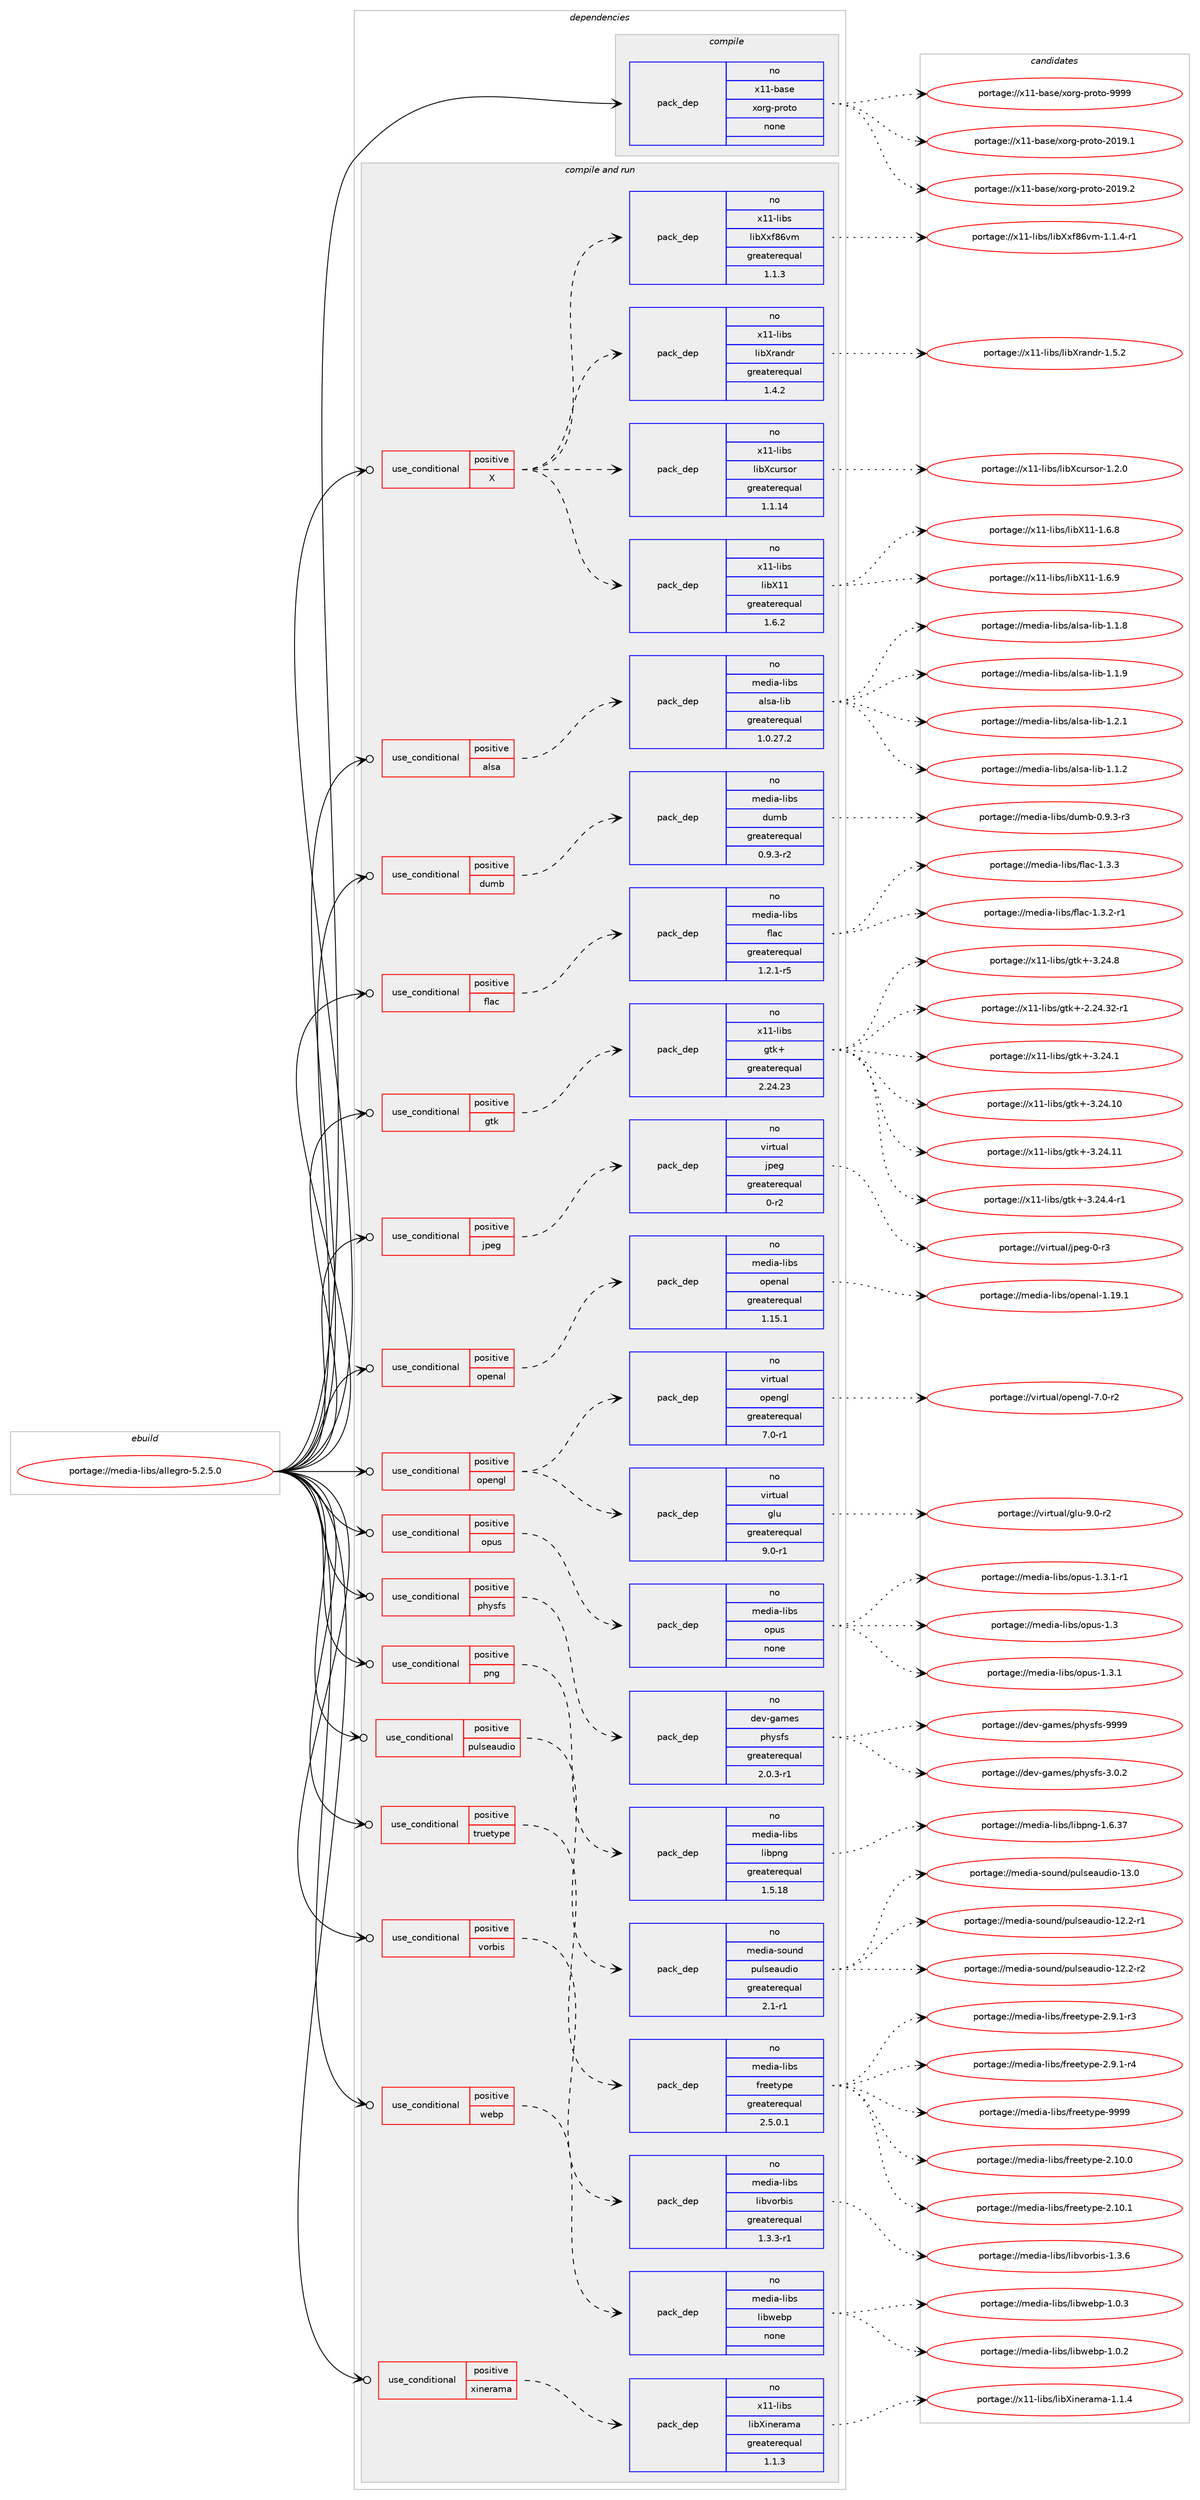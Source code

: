 digraph prolog {

# *************
# Graph options
# *************

newrank=true;
concentrate=true;
compound=true;
graph [rankdir=LR,fontname=Helvetica,fontsize=10,ranksep=1.5];#, ranksep=2.5, nodesep=0.2];
edge  [arrowhead=vee];
node  [fontname=Helvetica,fontsize=10];

# **********
# The ebuild
# **********

subgraph cluster_leftcol {
color=gray;
rank=same;
label=<<i>ebuild</i>>;
id [label="portage://media-libs/allegro-5.2.5.0", color=red, width=4, href="../media-libs/allegro-5.2.5.0.svg"];
}

# ****************
# The dependencies
# ****************

subgraph cluster_midcol {
color=gray;
label=<<i>dependencies</i>>;
subgraph cluster_compile {
fillcolor="#eeeeee";
style=filled;
label=<<i>compile</i>>;
subgraph pack232967 {
dependency317193 [label=<<TABLE BORDER="0" CELLBORDER="1" CELLSPACING="0" CELLPADDING="4" WIDTH="220"><TR><TD ROWSPAN="6" CELLPADDING="30">pack_dep</TD></TR><TR><TD WIDTH="110">no</TD></TR><TR><TD>x11-base</TD></TR><TR><TD>xorg-proto</TD></TR><TR><TD>none</TD></TR><TR><TD></TD></TR></TABLE>>, shape=none, color=blue];
}
id:e -> dependency317193:w [weight=20,style="solid",arrowhead="vee"];
}
subgraph cluster_compileandrun {
fillcolor="#eeeeee";
style=filled;
label=<<i>compile and run</i>>;
subgraph cond79116 {
dependency317194 [label=<<TABLE BORDER="0" CELLBORDER="1" CELLSPACING="0" CELLPADDING="4"><TR><TD ROWSPAN="3" CELLPADDING="10">use_conditional</TD></TR><TR><TD>positive</TD></TR><TR><TD>X</TD></TR></TABLE>>, shape=none, color=red];
subgraph pack232968 {
dependency317195 [label=<<TABLE BORDER="0" CELLBORDER="1" CELLSPACING="0" CELLPADDING="4" WIDTH="220"><TR><TD ROWSPAN="6" CELLPADDING="30">pack_dep</TD></TR><TR><TD WIDTH="110">no</TD></TR><TR><TD>x11-libs</TD></TR><TR><TD>libX11</TD></TR><TR><TD>greaterequal</TD></TR><TR><TD>1.6.2</TD></TR></TABLE>>, shape=none, color=blue];
}
dependency317194:e -> dependency317195:w [weight=20,style="dashed",arrowhead="vee"];
subgraph pack232969 {
dependency317196 [label=<<TABLE BORDER="0" CELLBORDER="1" CELLSPACING="0" CELLPADDING="4" WIDTH="220"><TR><TD ROWSPAN="6" CELLPADDING="30">pack_dep</TD></TR><TR><TD WIDTH="110">no</TD></TR><TR><TD>x11-libs</TD></TR><TR><TD>libXcursor</TD></TR><TR><TD>greaterequal</TD></TR><TR><TD>1.1.14</TD></TR></TABLE>>, shape=none, color=blue];
}
dependency317194:e -> dependency317196:w [weight=20,style="dashed",arrowhead="vee"];
subgraph pack232970 {
dependency317197 [label=<<TABLE BORDER="0" CELLBORDER="1" CELLSPACING="0" CELLPADDING="4" WIDTH="220"><TR><TD ROWSPAN="6" CELLPADDING="30">pack_dep</TD></TR><TR><TD WIDTH="110">no</TD></TR><TR><TD>x11-libs</TD></TR><TR><TD>libXrandr</TD></TR><TR><TD>greaterequal</TD></TR><TR><TD>1.4.2</TD></TR></TABLE>>, shape=none, color=blue];
}
dependency317194:e -> dependency317197:w [weight=20,style="dashed",arrowhead="vee"];
subgraph pack232971 {
dependency317198 [label=<<TABLE BORDER="0" CELLBORDER="1" CELLSPACING="0" CELLPADDING="4" WIDTH="220"><TR><TD ROWSPAN="6" CELLPADDING="30">pack_dep</TD></TR><TR><TD WIDTH="110">no</TD></TR><TR><TD>x11-libs</TD></TR><TR><TD>libXxf86vm</TD></TR><TR><TD>greaterequal</TD></TR><TR><TD>1.1.3</TD></TR></TABLE>>, shape=none, color=blue];
}
dependency317194:e -> dependency317198:w [weight=20,style="dashed",arrowhead="vee"];
}
id:e -> dependency317194:w [weight=20,style="solid",arrowhead="odotvee"];
subgraph cond79117 {
dependency317199 [label=<<TABLE BORDER="0" CELLBORDER="1" CELLSPACING="0" CELLPADDING="4"><TR><TD ROWSPAN="3" CELLPADDING="10">use_conditional</TD></TR><TR><TD>positive</TD></TR><TR><TD>alsa</TD></TR></TABLE>>, shape=none, color=red];
subgraph pack232972 {
dependency317200 [label=<<TABLE BORDER="0" CELLBORDER="1" CELLSPACING="0" CELLPADDING="4" WIDTH="220"><TR><TD ROWSPAN="6" CELLPADDING="30">pack_dep</TD></TR><TR><TD WIDTH="110">no</TD></TR><TR><TD>media-libs</TD></TR><TR><TD>alsa-lib</TD></TR><TR><TD>greaterequal</TD></TR><TR><TD>1.0.27.2</TD></TR></TABLE>>, shape=none, color=blue];
}
dependency317199:e -> dependency317200:w [weight=20,style="dashed",arrowhead="vee"];
}
id:e -> dependency317199:w [weight=20,style="solid",arrowhead="odotvee"];
subgraph cond79118 {
dependency317201 [label=<<TABLE BORDER="0" CELLBORDER="1" CELLSPACING="0" CELLPADDING="4"><TR><TD ROWSPAN="3" CELLPADDING="10">use_conditional</TD></TR><TR><TD>positive</TD></TR><TR><TD>dumb</TD></TR></TABLE>>, shape=none, color=red];
subgraph pack232973 {
dependency317202 [label=<<TABLE BORDER="0" CELLBORDER="1" CELLSPACING="0" CELLPADDING="4" WIDTH="220"><TR><TD ROWSPAN="6" CELLPADDING="30">pack_dep</TD></TR><TR><TD WIDTH="110">no</TD></TR><TR><TD>media-libs</TD></TR><TR><TD>dumb</TD></TR><TR><TD>greaterequal</TD></TR><TR><TD>0.9.3-r2</TD></TR></TABLE>>, shape=none, color=blue];
}
dependency317201:e -> dependency317202:w [weight=20,style="dashed",arrowhead="vee"];
}
id:e -> dependency317201:w [weight=20,style="solid",arrowhead="odotvee"];
subgraph cond79119 {
dependency317203 [label=<<TABLE BORDER="0" CELLBORDER="1" CELLSPACING="0" CELLPADDING="4"><TR><TD ROWSPAN="3" CELLPADDING="10">use_conditional</TD></TR><TR><TD>positive</TD></TR><TR><TD>flac</TD></TR></TABLE>>, shape=none, color=red];
subgraph pack232974 {
dependency317204 [label=<<TABLE BORDER="0" CELLBORDER="1" CELLSPACING="0" CELLPADDING="4" WIDTH="220"><TR><TD ROWSPAN="6" CELLPADDING="30">pack_dep</TD></TR><TR><TD WIDTH="110">no</TD></TR><TR><TD>media-libs</TD></TR><TR><TD>flac</TD></TR><TR><TD>greaterequal</TD></TR><TR><TD>1.2.1-r5</TD></TR></TABLE>>, shape=none, color=blue];
}
dependency317203:e -> dependency317204:w [weight=20,style="dashed",arrowhead="vee"];
}
id:e -> dependency317203:w [weight=20,style="solid",arrowhead="odotvee"];
subgraph cond79120 {
dependency317205 [label=<<TABLE BORDER="0" CELLBORDER="1" CELLSPACING="0" CELLPADDING="4"><TR><TD ROWSPAN="3" CELLPADDING="10">use_conditional</TD></TR><TR><TD>positive</TD></TR><TR><TD>gtk</TD></TR></TABLE>>, shape=none, color=red];
subgraph pack232975 {
dependency317206 [label=<<TABLE BORDER="0" CELLBORDER="1" CELLSPACING="0" CELLPADDING="4" WIDTH="220"><TR><TD ROWSPAN="6" CELLPADDING="30">pack_dep</TD></TR><TR><TD WIDTH="110">no</TD></TR><TR><TD>x11-libs</TD></TR><TR><TD>gtk+</TD></TR><TR><TD>greaterequal</TD></TR><TR><TD>2.24.23</TD></TR></TABLE>>, shape=none, color=blue];
}
dependency317205:e -> dependency317206:w [weight=20,style="dashed",arrowhead="vee"];
}
id:e -> dependency317205:w [weight=20,style="solid",arrowhead="odotvee"];
subgraph cond79121 {
dependency317207 [label=<<TABLE BORDER="0" CELLBORDER="1" CELLSPACING="0" CELLPADDING="4"><TR><TD ROWSPAN="3" CELLPADDING="10">use_conditional</TD></TR><TR><TD>positive</TD></TR><TR><TD>jpeg</TD></TR></TABLE>>, shape=none, color=red];
subgraph pack232976 {
dependency317208 [label=<<TABLE BORDER="0" CELLBORDER="1" CELLSPACING="0" CELLPADDING="4" WIDTH="220"><TR><TD ROWSPAN="6" CELLPADDING="30">pack_dep</TD></TR><TR><TD WIDTH="110">no</TD></TR><TR><TD>virtual</TD></TR><TR><TD>jpeg</TD></TR><TR><TD>greaterequal</TD></TR><TR><TD>0-r2</TD></TR></TABLE>>, shape=none, color=blue];
}
dependency317207:e -> dependency317208:w [weight=20,style="dashed",arrowhead="vee"];
}
id:e -> dependency317207:w [weight=20,style="solid",arrowhead="odotvee"];
subgraph cond79122 {
dependency317209 [label=<<TABLE BORDER="0" CELLBORDER="1" CELLSPACING="0" CELLPADDING="4"><TR><TD ROWSPAN="3" CELLPADDING="10">use_conditional</TD></TR><TR><TD>positive</TD></TR><TR><TD>openal</TD></TR></TABLE>>, shape=none, color=red];
subgraph pack232977 {
dependency317210 [label=<<TABLE BORDER="0" CELLBORDER="1" CELLSPACING="0" CELLPADDING="4" WIDTH="220"><TR><TD ROWSPAN="6" CELLPADDING="30">pack_dep</TD></TR><TR><TD WIDTH="110">no</TD></TR><TR><TD>media-libs</TD></TR><TR><TD>openal</TD></TR><TR><TD>greaterequal</TD></TR><TR><TD>1.15.1</TD></TR></TABLE>>, shape=none, color=blue];
}
dependency317209:e -> dependency317210:w [weight=20,style="dashed",arrowhead="vee"];
}
id:e -> dependency317209:w [weight=20,style="solid",arrowhead="odotvee"];
subgraph cond79123 {
dependency317211 [label=<<TABLE BORDER="0" CELLBORDER="1" CELLSPACING="0" CELLPADDING="4"><TR><TD ROWSPAN="3" CELLPADDING="10">use_conditional</TD></TR><TR><TD>positive</TD></TR><TR><TD>opengl</TD></TR></TABLE>>, shape=none, color=red];
subgraph pack232978 {
dependency317212 [label=<<TABLE BORDER="0" CELLBORDER="1" CELLSPACING="0" CELLPADDING="4" WIDTH="220"><TR><TD ROWSPAN="6" CELLPADDING="30">pack_dep</TD></TR><TR><TD WIDTH="110">no</TD></TR><TR><TD>virtual</TD></TR><TR><TD>glu</TD></TR><TR><TD>greaterequal</TD></TR><TR><TD>9.0-r1</TD></TR></TABLE>>, shape=none, color=blue];
}
dependency317211:e -> dependency317212:w [weight=20,style="dashed",arrowhead="vee"];
subgraph pack232979 {
dependency317213 [label=<<TABLE BORDER="0" CELLBORDER="1" CELLSPACING="0" CELLPADDING="4" WIDTH="220"><TR><TD ROWSPAN="6" CELLPADDING="30">pack_dep</TD></TR><TR><TD WIDTH="110">no</TD></TR><TR><TD>virtual</TD></TR><TR><TD>opengl</TD></TR><TR><TD>greaterequal</TD></TR><TR><TD>7.0-r1</TD></TR></TABLE>>, shape=none, color=blue];
}
dependency317211:e -> dependency317213:w [weight=20,style="dashed",arrowhead="vee"];
}
id:e -> dependency317211:w [weight=20,style="solid",arrowhead="odotvee"];
subgraph cond79124 {
dependency317214 [label=<<TABLE BORDER="0" CELLBORDER="1" CELLSPACING="0" CELLPADDING="4"><TR><TD ROWSPAN="3" CELLPADDING="10">use_conditional</TD></TR><TR><TD>positive</TD></TR><TR><TD>opus</TD></TR></TABLE>>, shape=none, color=red];
subgraph pack232980 {
dependency317215 [label=<<TABLE BORDER="0" CELLBORDER="1" CELLSPACING="0" CELLPADDING="4" WIDTH="220"><TR><TD ROWSPAN="6" CELLPADDING="30">pack_dep</TD></TR><TR><TD WIDTH="110">no</TD></TR><TR><TD>media-libs</TD></TR><TR><TD>opus</TD></TR><TR><TD>none</TD></TR><TR><TD></TD></TR></TABLE>>, shape=none, color=blue];
}
dependency317214:e -> dependency317215:w [weight=20,style="dashed",arrowhead="vee"];
}
id:e -> dependency317214:w [weight=20,style="solid",arrowhead="odotvee"];
subgraph cond79125 {
dependency317216 [label=<<TABLE BORDER="0" CELLBORDER="1" CELLSPACING="0" CELLPADDING="4"><TR><TD ROWSPAN="3" CELLPADDING="10">use_conditional</TD></TR><TR><TD>positive</TD></TR><TR><TD>physfs</TD></TR></TABLE>>, shape=none, color=red];
subgraph pack232981 {
dependency317217 [label=<<TABLE BORDER="0" CELLBORDER="1" CELLSPACING="0" CELLPADDING="4" WIDTH="220"><TR><TD ROWSPAN="6" CELLPADDING="30">pack_dep</TD></TR><TR><TD WIDTH="110">no</TD></TR><TR><TD>dev-games</TD></TR><TR><TD>physfs</TD></TR><TR><TD>greaterequal</TD></TR><TR><TD>2.0.3-r1</TD></TR></TABLE>>, shape=none, color=blue];
}
dependency317216:e -> dependency317217:w [weight=20,style="dashed",arrowhead="vee"];
}
id:e -> dependency317216:w [weight=20,style="solid",arrowhead="odotvee"];
subgraph cond79126 {
dependency317218 [label=<<TABLE BORDER="0" CELLBORDER="1" CELLSPACING="0" CELLPADDING="4"><TR><TD ROWSPAN="3" CELLPADDING="10">use_conditional</TD></TR><TR><TD>positive</TD></TR><TR><TD>png</TD></TR></TABLE>>, shape=none, color=red];
subgraph pack232982 {
dependency317219 [label=<<TABLE BORDER="0" CELLBORDER="1" CELLSPACING="0" CELLPADDING="4" WIDTH="220"><TR><TD ROWSPAN="6" CELLPADDING="30">pack_dep</TD></TR><TR><TD WIDTH="110">no</TD></TR><TR><TD>media-libs</TD></TR><TR><TD>libpng</TD></TR><TR><TD>greaterequal</TD></TR><TR><TD>1.5.18</TD></TR></TABLE>>, shape=none, color=blue];
}
dependency317218:e -> dependency317219:w [weight=20,style="dashed",arrowhead="vee"];
}
id:e -> dependency317218:w [weight=20,style="solid",arrowhead="odotvee"];
subgraph cond79127 {
dependency317220 [label=<<TABLE BORDER="0" CELLBORDER="1" CELLSPACING="0" CELLPADDING="4"><TR><TD ROWSPAN="3" CELLPADDING="10">use_conditional</TD></TR><TR><TD>positive</TD></TR><TR><TD>pulseaudio</TD></TR></TABLE>>, shape=none, color=red];
subgraph pack232983 {
dependency317221 [label=<<TABLE BORDER="0" CELLBORDER="1" CELLSPACING="0" CELLPADDING="4" WIDTH="220"><TR><TD ROWSPAN="6" CELLPADDING="30">pack_dep</TD></TR><TR><TD WIDTH="110">no</TD></TR><TR><TD>media-sound</TD></TR><TR><TD>pulseaudio</TD></TR><TR><TD>greaterequal</TD></TR><TR><TD>2.1-r1</TD></TR></TABLE>>, shape=none, color=blue];
}
dependency317220:e -> dependency317221:w [weight=20,style="dashed",arrowhead="vee"];
}
id:e -> dependency317220:w [weight=20,style="solid",arrowhead="odotvee"];
subgraph cond79128 {
dependency317222 [label=<<TABLE BORDER="0" CELLBORDER="1" CELLSPACING="0" CELLPADDING="4"><TR><TD ROWSPAN="3" CELLPADDING="10">use_conditional</TD></TR><TR><TD>positive</TD></TR><TR><TD>truetype</TD></TR></TABLE>>, shape=none, color=red];
subgraph pack232984 {
dependency317223 [label=<<TABLE BORDER="0" CELLBORDER="1" CELLSPACING="0" CELLPADDING="4" WIDTH="220"><TR><TD ROWSPAN="6" CELLPADDING="30">pack_dep</TD></TR><TR><TD WIDTH="110">no</TD></TR><TR><TD>media-libs</TD></TR><TR><TD>freetype</TD></TR><TR><TD>greaterequal</TD></TR><TR><TD>2.5.0.1</TD></TR></TABLE>>, shape=none, color=blue];
}
dependency317222:e -> dependency317223:w [weight=20,style="dashed",arrowhead="vee"];
}
id:e -> dependency317222:w [weight=20,style="solid",arrowhead="odotvee"];
subgraph cond79129 {
dependency317224 [label=<<TABLE BORDER="0" CELLBORDER="1" CELLSPACING="0" CELLPADDING="4"><TR><TD ROWSPAN="3" CELLPADDING="10">use_conditional</TD></TR><TR><TD>positive</TD></TR><TR><TD>vorbis</TD></TR></TABLE>>, shape=none, color=red];
subgraph pack232985 {
dependency317225 [label=<<TABLE BORDER="0" CELLBORDER="1" CELLSPACING="0" CELLPADDING="4" WIDTH="220"><TR><TD ROWSPAN="6" CELLPADDING="30">pack_dep</TD></TR><TR><TD WIDTH="110">no</TD></TR><TR><TD>media-libs</TD></TR><TR><TD>libvorbis</TD></TR><TR><TD>greaterequal</TD></TR><TR><TD>1.3.3-r1</TD></TR></TABLE>>, shape=none, color=blue];
}
dependency317224:e -> dependency317225:w [weight=20,style="dashed",arrowhead="vee"];
}
id:e -> dependency317224:w [weight=20,style="solid",arrowhead="odotvee"];
subgraph cond79130 {
dependency317226 [label=<<TABLE BORDER="0" CELLBORDER="1" CELLSPACING="0" CELLPADDING="4"><TR><TD ROWSPAN="3" CELLPADDING="10">use_conditional</TD></TR><TR><TD>positive</TD></TR><TR><TD>webp</TD></TR></TABLE>>, shape=none, color=red];
subgraph pack232986 {
dependency317227 [label=<<TABLE BORDER="0" CELLBORDER="1" CELLSPACING="0" CELLPADDING="4" WIDTH="220"><TR><TD ROWSPAN="6" CELLPADDING="30">pack_dep</TD></TR><TR><TD WIDTH="110">no</TD></TR><TR><TD>media-libs</TD></TR><TR><TD>libwebp</TD></TR><TR><TD>none</TD></TR><TR><TD></TD></TR></TABLE>>, shape=none, color=blue];
}
dependency317226:e -> dependency317227:w [weight=20,style="dashed",arrowhead="vee"];
}
id:e -> dependency317226:w [weight=20,style="solid",arrowhead="odotvee"];
subgraph cond79131 {
dependency317228 [label=<<TABLE BORDER="0" CELLBORDER="1" CELLSPACING="0" CELLPADDING="4"><TR><TD ROWSPAN="3" CELLPADDING="10">use_conditional</TD></TR><TR><TD>positive</TD></TR><TR><TD>xinerama</TD></TR></TABLE>>, shape=none, color=red];
subgraph pack232987 {
dependency317229 [label=<<TABLE BORDER="0" CELLBORDER="1" CELLSPACING="0" CELLPADDING="4" WIDTH="220"><TR><TD ROWSPAN="6" CELLPADDING="30">pack_dep</TD></TR><TR><TD WIDTH="110">no</TD></TR><TR><TD>x11-libs</TD></TR><TR><TD>libXinerama</TD></TR><TR><TD>greaterequal</TD></TR><TR><TD>1.1.3</TD></TR></TABLE>>, shape=none, color=blue];
}
dependency317228:e -> dependency317229:w [weight=20,style="dashed",arrowhead="vee"];
}
id:e -> dependency317228:w [weight=20,style="solid",arrowhead="odotvee"];
}
subgraph cluster_run {
fillcolor="#eeeeee";
style=filled;
label=<<i>run</i>>;
}
}

# **************
# The candidates
# **************

subgraph cluster_choices {
rank=same;
color=gray;
label=<<i>candidates</i>>;

subgraph choice232967 {
color=black;
nodesep=1;
choiceportage1204949459897115101471201111141034511211411111611145504849574649 [label="portage://x11-base/xorg-proto-2019.1", color=red, width=4,href="../x11-base/xorg-proto-2019.1.svg"];
choiceportage1204949459897115101471201111141034511211411111611145504849574650 [label="portage://x11-base/xorg-proto-2019.2", color=red, width=4,href="../x11-base/xorg-proto-2019.2.svg"];
choiceportage120494945989711510147120111114103451121141111161114557575757 [label="portage://x11-base/xorg-proto-9999", color=red, width=4,href="../x11-base/xorg-proto-9999.svg"];
dependency317193:e -> choiceportage1204949459897115101471201111141034511211411111611145504849574649:w [style=dotted,weight="100"];
dependency317193:e -> choiceportage1204949459897115101471201111141034511211411111611145504849574650:w [style=dotted,weight="100"];
dependency317193:e -> choiceportage120494945989711510147120111114103451121141111161114557575757:w [style=dotted,weight="100"];
}
subgraph choice232968 {
color=black;
nodesep=1;
choiceportage120494945108105981154710810598884949454946544656 [label="portage://x11-libs/libX11-1.6.8", color=red, width=4,href="../x11-libs/libX11-1.6.8.svg"];
choiceportage120494945108105981154710810598884949454946544657 [label="portage://x11-libs/libX11-1.6.9", color=red, width=4,href="../x11-libs/libX11-1.6.9.svg"];
dependency317195:e -> choiceportage120494945108105981154710810598884949454946544656:w [style=dotted,weight="100"];
dependency317195:e -> choiceportage120494945108105981154710810598884949454946544657:w [style=dotted,weight="100"];
}
subgraph choice232969 {
color=black;
nodesep=1;
choiceportage1204949451081059811547108105988899117114115111114454946504648 [label="portage://x11-libs/libXcursor-1.2.0", color=red, width=4,href="../x11-libs/libXcursor-1.2.0.svg"];
dependency317196:e -> choiceportage1204949451081059811547108105988899117114115111114454946504648:w [style=dotted,weight="100"];
}
subgraph choice232970 {
color=black;
nodesep=1;
choiceportage1204949451081059811547108105988811497110100114454946534650 [label="portage://x11-libs/libXrandr-1.5.2", color=red, width=4,href="../x11-libs/libXrandr-1.5.2.svg"];
dependency317197:e -> choiceportage1204949451081059811547108105988811497110100114454946534650:w [style=dotted,weight="100"];
}
subgraph choice232971 {
color=black;
nodesep=1;
choiceportage1204949451081059811547108105988812010256541181094549464946524511449 [label="portage://x11-libs/libXxf86vm-1.1.4-r1", color=red, width=4,href="../x11-libs/libXxf86vm-1.1.4-r1.svg"];
dependency317198:e -> choiceportage1204949451081059811547108105988812010256541181094549464946524511449:w [style=dotted,weight="100"];
}
subgraph choice232972 {
color=black;
nodesep=1;
choiceportage1091011001059745108105981154797108115974510810598454946494650 [label="portage://media-libs/alsa-lib-1.1.2", color=red, width=4,href="../media-libs/alsa-lib-1.1.2.svg"];
choiceportage1091011001059745108105981154797108115974510810598454946494656 [label="portage://media-libs/alsa-lib-1.1.8", color=red, width=4,href="../media-libs/alsa-lib-1.1.8.svg"];
choiceportage1091011001059745108105981154797108115974510810598454946494657 [label="portage://media-libs/alsa-lib-1.1.9", color=red, width=4,href="../media-libs/alsa-lib-1.1.9.svg"];
choiceportage1091011001059745108105981154797108115974510810598454946504649 [label="portage://media-libs/alsa-lib-1.2.1", color=red, width=4,href="../media-libs/alsa-lib-1.2.1.svg"];
dependency317200:e -> choiceportage1091011001059745108105981154797108115974510810598454946494650:w [style=dotted,weight="100"];
dependency317200:e -> choiceportage1091011001059745108105981154797108115974510810598454946494656:w [style=dotted,weight="100"];
dependency317200:e -> choiceportage1091011001059745108105981154797108115974510810598454946494657:w [style=dotted,weight="100"];
dependency317200:e -> choiceportage1091011001059745108105981154797108115974510810598454946504649:w [style=dotted,weight="100"];
}
subgraph choice232973 {
color=black;
nodesep=1;
choiceportage10910110010597451081059811547100117109984548465746514511451 [label="portage://media-libs/dumb-0.9.3-r3", color=red, width=4,href="../media-libs/dumb-0.9.3-r3.svg"];
dependency317202:e -> choiceportage10910110010597451081059811547100117109984548465746514511451:w [style=dotted,weight="100"];
}
subgraph choice232974 {
color=black;
nodesep=1;
choiceportage1091011001059745108105981154710210897994549465146504511449 [label="portage://media-libs/flac-1.3.2-r1", color=red, width=4,href="../media-libs/flac-1.3.2-r1.svg"];
choiceportage109101100105974510810598115471021089799454946514651 [label="portage://media-libs/flac-1.3.3", color=red, width=4,href="../media-libs/flac-1.3.3.svg"];
dependency317204:e -> choiceportage1091011001059745108105981154710210897994549465146504511449:w [style=dotted,weight="100"];
dependency317204:e -> choiceportage109101100105974510810598115471021089799454946514651:w [style=dotted,weight="100"];
}
subgraph choice232975 {
color=black;
nodesep=1;
choiceportage12049494510810598115471031161074345504650524651504511449 [label="portage://x11-libs/gtk+-2.24.32-r1", color=red, width=4,href="../x11-libs/gtk+-2.24.32-r1.svg"];
choiceportage12049494510810598115471031161074345514650524649 [label="portage://x11-libs/gtk+-3.24.1", color=red, width=4,href="../x11-libs/gtk+-3.24.1.svg"];
choiceportage1204949451081059811547103116107434551465052464948 [label="portage://x11-libs/gtk+-3.24.10", color=red, width=4,href="../x11-libs/gtk+-3.24.10.svg"];
choiceportage1204949451081059811547103116107434551465052464949 [label="portage://x11-libs/gtk+-3.24.11", color=red, width=4,href="../x11-libs/gtk+-3.24.11.svg"];
choiceportage120494945108105981154710311610743455146505246524511449 [label="portage://x11-libs/gtk+-3.24.4-r1", color=red, width=4,href="../x11-libs/gtk+-3.24.4-r1.svg"];
choiceportage12049494510810598115471031161074345514650524656 [label="portage://x11-libs/gtk+-3.24.8", color=red, width=4,href="../x11-libs/gtk+-3.24.8.svg"];
dependency317206:e -> choiceportage12049494510810598115471031161074345504650524651504511449:w [style=dotted,weight="100"];
dependency317206:e -> choiceportage12049494510810598115471031161074345514650524649:w [style=dotted,weight="100"];
dependency317206:e -> choiceportage1204949451081059811547103116107434551465052464948:w [style=dotted,weight="100"];
dependency317206:e -> choiceportage1204949451081059811547103116107434551465052464949:w [style=dotted,weight="100"];
dependency317206:e -> choiceportage120494945108105981154710311610743455146505246524511449:w [style=dotted,weight="100"];
dependency317206:e -> choiceportage12049494510810598115471031161074345514650524656:w [style=dotted,weight="100"];
}
subgraph choice232976 {
color=black;
nodesep=1;
choiceportage118105114116117971084710611210110345484511451 [label="portage://virtual/jpeg-0-r3", color=red, width=4,href="../virtual/jpeg-0-r3.svg"];
dependency317208:e -> choiceportage118105114116117971084710611210110345484511451:w [style=dotted,weight="100"];
}
subgraph choice232977 {
color=black;
nodesep=1;
choiceportage109101100105974510810598115471111121011109710845494649574649 [label="portage://media-libs/openal-1.19.1", color=red, width=4,href="../media-libs/openal-1.19.1.svg"];
dependency317210:e -> choiceportage109101100105974510810598115471111121011109710845494649574649:w [style=dotted,weight="100"];
}
subgraph choice232978 {
color=black;
nodesep=1;
choiceportage1181051141161179710847103108117455746484511450 [label="portage://virtual/glu-9.0-r2", color=red, width=4,href="../virtual/glu-9.0-r2.svg"];
dependency317212:e -> choiceportage1181051141161179710847103108117455746484511450:w [style=dotted,weight="100"];
}
subgraph choice232979 {
color=black;
nodesep=1;
choiceportage1181051141161179710847111112101110103108455546484511450 [label="portage://virtual/opengl-7.0-r2", color=red, width=4,href="../virtual/opengl-7.0-r2.svg"];
dependency317213:e -> choiceportage1181051141161179710847111112101110103108455546484511450:w [style=dotted,weight="100"];
}
subgraph choice232980 {
color=black;
nodesep=1;
choiceportage1091011001059745108105981154711111211711545494651 [label="portage://media-libs/opus-1.3", color=red, width=4,href="../media-libs/opus-1.3.svg"];
choiceportage10910110010597451081059811547111112117115454946514649 [label="portage://media-libs/opus-1.3.1", color=red, width=4,href="../media-libs/opus-1.3.1.svg"];
choiceportage109101100105974510810598115471111121171154549465146494511449 [label="portage://media-libs/opus-1.3.1-r1", color=red, width=4,href="../media-libs/opus-1.3.1-r1.svg"];
dependency317215:e -> choiceportage1091011001059745108105981154711111211711545494651:w [style=dotted,weight="100"];
dependency317215:e -> choiceportage10910110010597451081059811547111112117115454946514649:w [style=dotted,weight="100"];
dependency317215:e -> choiceportage109101100105974510810598115471111121171154549465146494511449:w [style=dotted,weight="100"];
}
subgraph choice232981 {
color=black;
nodesep=1;
choiceportage100101118451039710910111547112104121115102115455146484650 [label="portage://dev-games/physfs-3.0.2", color=red, width=4,href="../dev-games/physfs-3.0.2.svg"];
choiceportage1001011184510397109101115471121041211151021154557575757 [label="portage://dev-games/physfs-9999", color=red, width=4,href="../dev-games/physfs-9999.svg"];
dependency317217:e -> choiceportage100101118451039710910111547112104121115102115455146484650:w [style=dotted,weight="100"];
dependency317217:e -> choiceportage1001011184510397109101115471121041211151021154557575757:w [style=dotted,weight="100"];
}
subgraph choice232982 {
color=black;
nodesep=1;
choiceportage109101100105974510810598115471081059811211010345494654465155 [label="portage://media-libs/libpng-1.6.37", color=red, width=4,href="../media-libs/libpng-1.6.37.svg"];
dependency317219:e -> choiceportage109101100105974510810598115471081059811211010345494654465155:w [style=dotted,weight="100"];
}
subgraph choice232983 {
color=black;
nodesep=1;
choiceportage1091011001059745115111117110100471121171081151019711710010511145495046504511449 [label="portage://media-sound/pulseaudio-12.2-r1", color=red, width=4,href="../media-sound/pulseaudio-12.2-r1.svg"];
choiceportage1091011001059745115111117110100471121171081151019711710010511145495046504511450 [label="portage://media-sound/pulseaudio-12.2-r2", color=red, width=4,href="../media-sound/pulseaudio-12.2-r2.svg"];
choiceportage109101100105974511511111711010047112117108115101971171001051114549514648 [label="portage://media-sound/pulseaudio-13.0", color=red, width=4,href="../media-sound/pulseaudio-13.0.svg"];
dependency317221:e -> choiceportage1091011001059745115111117110100471121171081151019711710010511145495046504511449:w [style=dotted,weight="100"];
dependency317221:e -> choiceportage1091011001059745115111117110100471121171081151019711710010511145495046504511450:w [style=dotted,weight="100"];
dependency317221:e -> choiceportage109101100105974511511111711010047112117108115101971171001051114549514648:w [style=dotted,weight="100"];
}
subgraph choice232984 {
color=black;
nodesep=1;
choiceportage1091011001059745108105981154710211410110111612111210145504649484648 [label="portage://media-libs/freetype-2.10.0", color=red, width=4,href="../media-libs/freetype-2.10.0.svg"];
choiceportage1091011001059745108105981154710211410110111612111210145504649484649 [label="portage://media-libs/freetype-2.10.1", color=red, width=4,href="../media-libs/freetype-2.10.1.svg"];
choiceportage109101100105974510810598115471021141011011161211121014550465746494511451 [label="portage://media-libs/freetype-2.9.1-r3", color=red, width=4,href="../media-libs/freetype-2.9.1-r3.svg"];
choiceportage109101100105974510810598115471021141011011161211121014550465746494511452 [label="portage://media-libs/freetype-2.9.1-r4", color=red, width=4,href="../media-libs/freetype-2.9.1-r4.svg"];
choiceportage109101100105974510810598115471021141011011161211121014557575757 [label="portage://media-libs/freetype-9999", color=red, width=4,href="../media-libs/freetype-9999.svg"];
dependency317223:e -> choiceportage1091011001059745108105981154710211410110111612111210145504649484648:w [style=dotted,weight="100"];
dependency317223:e -> choiceportage1091011001059745108105981154710211410110111612111210145504649484649:w [style=dotted,weight="100"];
dependency317223:e -> choiceportage109101100105974510810598115471021141011011161211121014550465746494511451:w [style=dotted,weight="100"];
dependency317223:e -> choiceportage109101100105974510810598115471021141011011161211121014550465746494511452:w [style=dotted,weight="100"];
dependency317223:e -> choiceportage109101100105974510810598115471021141011011161211121014557575757:w [style=dotted,weight="100"];
}
subgraph choice232985 {
color=black;
nodesep=1;
choiceportage109101100105974510810598115471081059811811111498105115454946514654 [label="portage://media-libs/libvorbis-1.3.6", color=red, width=4,href="../media-libs/libvorbis-1.3.6.svg"];
dependency317225:e -> choiceportage109101100105974510810598115471081059811811111498105115454946514654:w [style=dotted,weight="100"];
}
subgraph choice232986 {
color=black;
nodesep=1;
choiceportage109101100105974510810598115471081059811910198112454946484650 [label="portage://media-libs/libwebp-1.0.2", color=red, width=4,href="../media-libs/libwebp-1.0.2.svg"];
choiceportage109101100105974510810598115471081059811910198112454946484651 [label="portage://media-libs/libwebp-1.0.3", color=red, width=4,href="../media-libs/libwebp-1.0.3.svg"];
dependency317227:e -> choiceportage109101100105974510810598115471081059811910198112454946484650:w [style=dotted,weight="100"];
dependency317227:e -> choiceportage109101100105974510810598115471081059811910198112454946484651:w [style=dotted,weight="100"];
}
subgraph choice232987 {
color=black;
nodesep=1;
choiceportage120494945108105981154710810598881051101011149710997454946494652 [label="portage://x11-libs/libXinerama-1.1.4", color=red, width=4,href="../x11-libs/libXinerama-1.1.4.svg"];
dependency317229:e -> choiceportage120494945108105981154710810598881051101011149710997454946494652:w [style=dotted,weight="100"];
}
}

}
